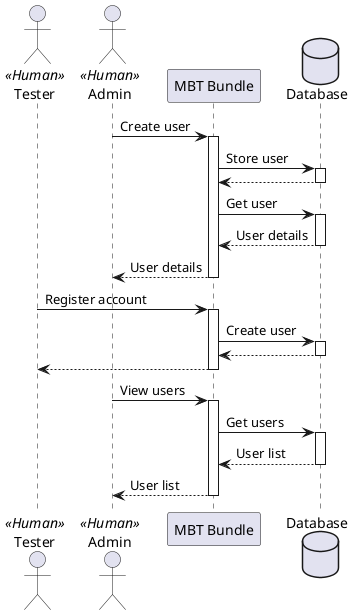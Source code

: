 @startuml

actor Tester as tester << Human >>
actor Admin as admin << Human >>
participant "MBT Bundle" as bundle
database Database as database

admin -> bundle : Create user
activate bundle
bundle -> database : Store user
activate database
database --> bundle
deactivate database
bundle -> database : Get user
activate database
database --> bundle : User details
deactivate database
bundle --> admin : User details
deactivate bundle

tester -> bundle : Register account
activate bundle
bundle -> database : Create user
activate database
database --> bundle
deactivate database
bundle --> tester
deactivate bundle

admin -> bundle : View users
activate bundle
bundle -> database : Get users
activate database
database --> bundle : User list
deactivate database
bundle --> admin : User list
deactivate bundle

@enduml
